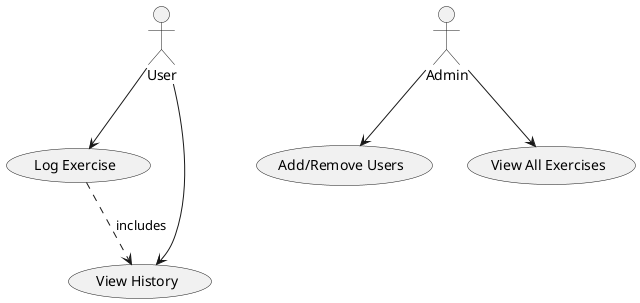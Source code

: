 @startuml
'https://plantuml.com/use-case-diagram

actor User
actor Admin

User --> (Log Exercise)
User --> (View History)
Admin --> (Add/Remove Users)
Admin --> (View All Exercises)

(Log Exercise) ..> (View History) : includes
@enduml

//A Use Case Diagram represents the functionality the system provides
and who interacts with it.

//actor User and actor Admin: Define the users interacting with the system.
(Log Exercise), (View History): Represent use cases (functionalities the
system provides).
-->: Represents a user initiating a use case.
..>: Represents one use case including another.
